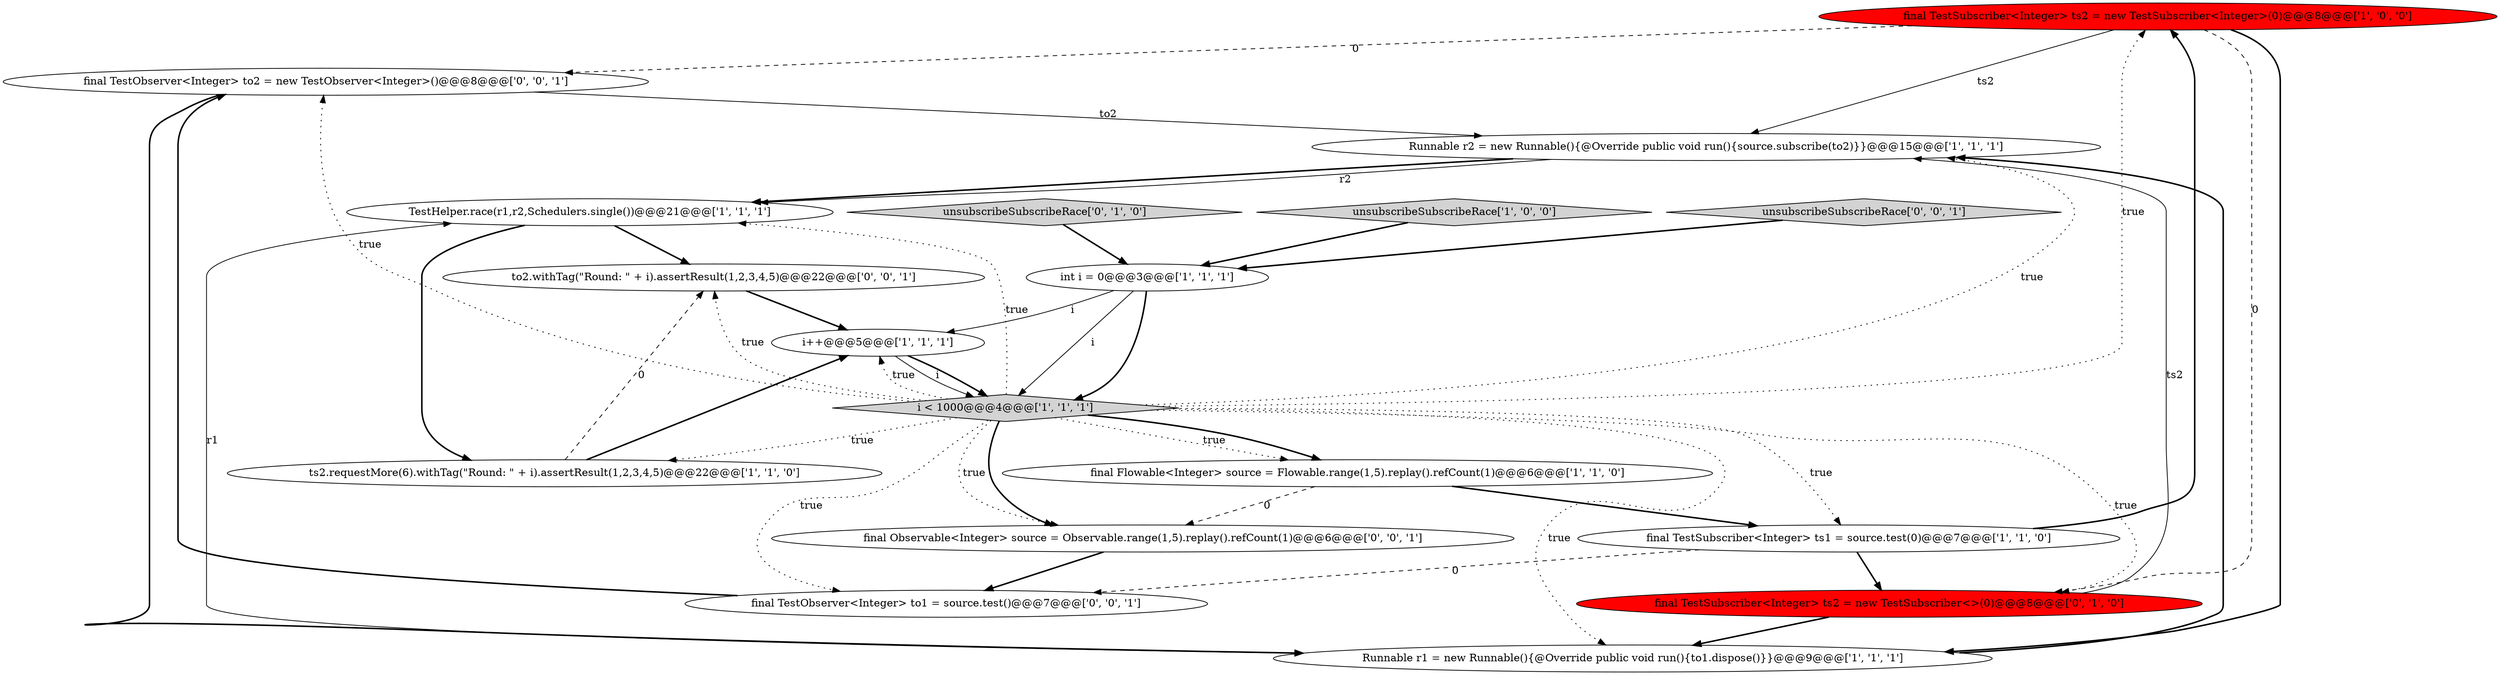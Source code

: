 digraph {
5 [style = filled, label = "final TestSubscriber<Integer> ts2 = new TestSubscriber<Integer>(0)@@@8@@@['1', '0', '0']", fillcolor = red, shape = ellipse image = "AAA1AAABBB1BBB"];
7 [style = filled, label = "final Flowable<Integer> source = Flowable.range(1,5).replay().refCount(1)@@@6@@@['1', '1', '0']", fillcolor = white, shape = ellipse image = "AAA0AAABBB1BBB"];
10 [style = filled, label = "final TestSubscriber<Integer> ts1 = source.test(0)@@@7@@@['1', '1', '0']", fillcolor = white, shape = ellipse image = "AAA0AAABBB1BBB"];
4 [style = filled, label = "TestHelper.race(r1,r2,Schedulers.single())@@@21@@@['1', '1', '1']", fillcolor = white, shape = ellipse image = "AAA0AAABBB1BBB"];
16 [style = filled, label = "final TestObserver<Integer> to2 = new TestObserver<Integer>()@@@8@@@['0', '0', '1']", fillcolor = white, shape = ellipse image = "AAA0AAABBB3BBB"];
17 [style = filled, label = "final TestObserver<Integer> to1 = source.test()@@@7@@@['0', '0', '1']", fillcolor = white, shape = ellipse image = "AAA0AAABBB3BBB"];
13 [style = filled, label = "to2.withTag(\"Round: \" + i).assertResult(1,2,3,4,5)@@@22@@@['0', '0', '1']", fillcolor = white, shape = ellipse image = "AAA0AAABBB3BBB"];
11 [style = filled, label = "unsubscribeSubscribeRace['0', '1', '0']", fillcolor = lightgray, shape = diamond image = "AAA0AAABBB2BBB"];
2 [style = filled, label = "unsubscribeSubscribeRace['1', '0', '0']", fillcolor = lightgray, shape = diamond image = "AAA0AAABBB1BBB"];
6 [style = filled, label = "i < 1000@@@4@@@['1', '1', '1']", fillcolor = lightgray, shape = diamond image = "AAA0AAABBB1BBB"];
3 [style = filled, label = "Runnable r2 = new Runnable(){@Override public void run(){source.subscribe(to2)}}@@@15@@@['1', '1', '1']", fillcolor = white, shape = ellipse image = "AAA0AAABBB1BBB"];
8 [style = filled, label = "int i = 0@@@3@@@['1', '1', '1']", fillcolor = white, shape = ellipse image = "AAA0AAABBB1BBB"];
1 [style = filled, label = "ts2.requestMore(6).withTag(\"Round: \" + i).assertResult(1,2,3,4,5)@@@22@@@['1', '1', '0']", fillcolor = white, shape = ellipse image = "AAA0AAABBB1BBB"];
14 [style = filled, label = "unsubscribeSubscribeRace['0', '0', '1']", fillcolor = lightgray, shape = diamond image = "AAA0AAABBB3BBB"];
15 [style = filled, label = "final Observable<Integer> source = Observable.range(1,5).replay().refCount(1)@@@6@@@['0', '0', '1']", fillcolor = white, shape = ellipse image = "AAA0AAABBB3BBB"];
9 [style = filled, label = "Runnable r1 = new Runnable(){@Override public void run(){to1.dispose()}}@@@9@@@['1', '1', '1']", fillcolor = white, shape = ellipse image = "AAA0AAABBB1BBB"];
0 [style = filled, label = "i++@@@5@@@['1', '1', '1']", fillcolor = white, shape = ellipse image = "AAA0AAABBB1BBB"];
12 [style = filled, label = "final TestSubscriber<Integer> ts2 = new TestSubscriber<>(0)@@@8@@@['0', '1', '0']", fillcolor = red, shape = ellipse image = "AAA1AAABBB2BBB"];
8->0 [style = solid, label="i"];
5->12 [style = dashed, label="0"];
5->9 [style = bold, label=""];
0->6 [style = bold, label=""];
7->10 [style = bold, label=""];
6->13 [style = dotted, label="true"];
4->13 [style = bold, label=""];
6->1 [style = dotted, label="true"];
9->4 [style = solid, label="r1"];
8->6 [style = bold, label=""];
1->0 [style = bold, label=""];
12->9 [style = bold, label=""];
3->4 [style = bold, label=""];
6->17 [style = dotted, label="true"];
12->3 [style = solid, label="ts2"];
6->15 [style = bold, label=""];
1->13 [style = dashed, label="0"];
5->16 [style = dashed, label="0"];
6->10 [style = dotted, label="true"];
15->17 [style = bold, label=""];
6->5 [style = dotted, label="true"];
10->5 [style = bold, label=""];
6->16 [style = dotted, label="true"];
6->4 [style = dotted, label="true"];
6->9 [style = dotted, label="true"];
10->12 [style = bold, label=""];
5->3 [style = solid, label="ts2"];
3->4 [style = solid, label="r2"];
10->17 [style = dashed, label="0"];
6->7 [style = dotted, label="true"];
7->15 [style = dashed, label="0"];
9->3 [style = bold, label=""];
11->8 [style = bold, label=""];
4->1 [style = bold, label=""];
14->8 [style = bold, label=""];
6->12 [style = dotted, label="true"];
6->0 [style = dotted, label="true"];
6->7 [style = bold, label=""];
6->3 [style = dotted, label="true"];
0->6 [style = solid, label="i"];
8->6 [style = solid, label="i"];
16->9 [style = bold, label=""];
17->16 [style = bold, label=""];
2->8 [style = bold, label=""];
13->0 [style = bold, label=""];
16->3 [style = solid, label="to2"];
6->15 [style = dotted, label="true"];
}
